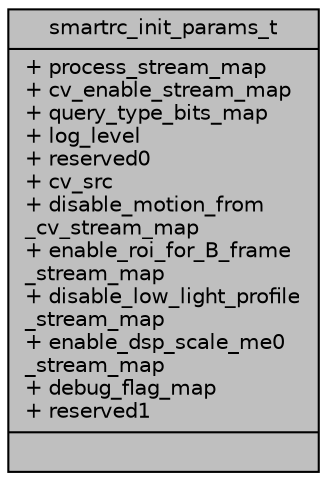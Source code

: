 digraph "smartrc_init_params_t"
{
 // INTERACTIVE_SVG=YES
 // LATEX_PDF_SIZE
  bgcolor="transparent";
  edge [fontname="Helvetica",fontsize="10",labelfontname="Helvetica",labelfontsize="10"];
  node [fontname="Helvetica",fontsize="10",shape=record];
  Node1 [label="{smartrc_init_params_t\n|+ process_stream_map\l+ cv_enable_stream_map\l+ query_type_bits_map\l+ log_level\l+ reserved0\l+ cv_src\l+ disable_motion_from\l_cv_stream_map\l+ enable_roi_for_B_frame\l_stream_map\l+ disable_low_light_profile\l_stream_map\l+ enable_dsp_scale_me0\l_stream_map\l+ debug_flag_map\l+ reserved1\l|}",height=0.2,width=0.4,color="black", fillcolor="grey75", style="filled", fontcolor="black",tooltip=" "];
}
